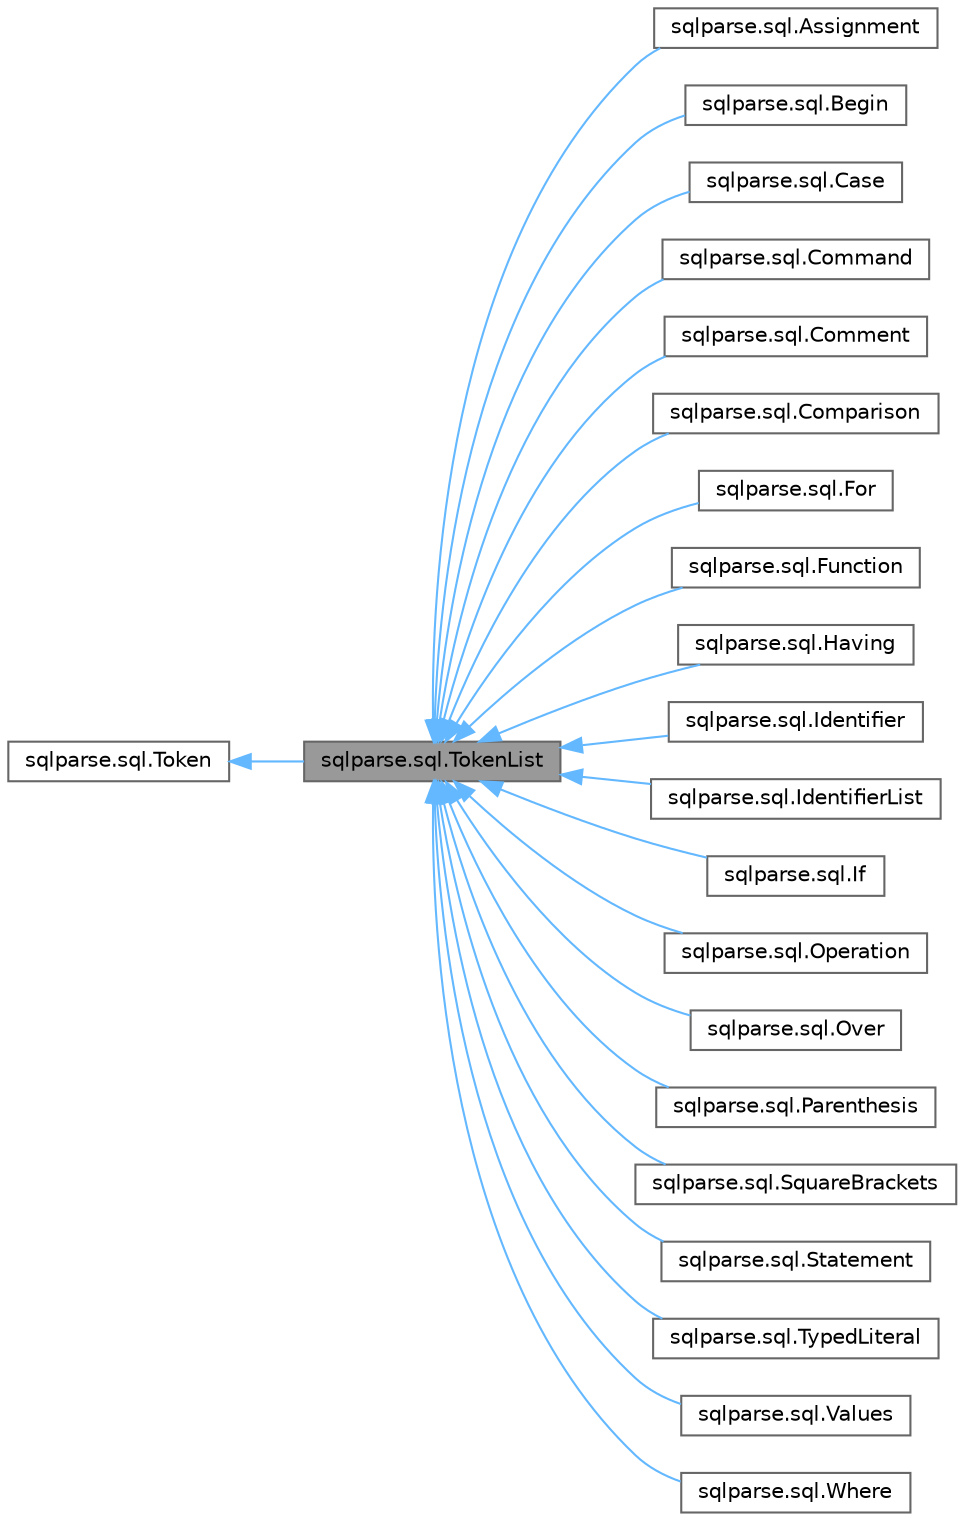digraph "sqlparse.sql.TokenList"
{
 // LATEX_PDF_SIZE
  bgcolor="transparent";
  edge [fontname=Helvetica,fontsize=10,labelfontname=Helvetica,labelfontsize=10];
  node [fontname=Helvetica,fontsize=10,shape=box,height=0.2,width=0.4];
  rankdir="LR";
  Node1 [id="Node000001",label="sqlparse.sql.TokenList",height=0.2,width=0.4,color="gray40", fillcolor="grey60", style="filled", fontcolor="black",tooltip=" "];
  Node2 -> Node1 [id="edge1_Node000001_Node000002",dir="back",color="steelblue1",style="solid",tooltip=" "];
  Node2 [id="Node000002",label="sqlparse.sql.Token",height=0.2,width=0.4,color="gray40", fillcolor="white", style="filled",URL="$classsqlparse_1_1sql_1_1_token.html",tooltip=" "];
  Node1 -> Node3 [id="edge2_Node000001_Node000003",dir="back",color="steelblue1",style="solid",tooltip=" "];
  Node3 [id="Node000003",label="sqlparse.sql.Assignment",height=0.2,width=0.4,color="gray40", fillcolor="white", style="filled",URL="$classsqlparse_1_1sql_1_1_assignment.html",tooltip=" "];
  Node1 -> Node4 [id="edge3_Node000001_Node000004",dir="back",color="steelblue1",style="solid",tooltip=" "];
  Node4 [id="Node000004",label="sqlparse.sql.Begin",height=0.2,width=0.4,color="gray40", fillcolor="white", style="filled",URL="$classsqlparse_1_1sql_1_1_begin.html",tooltip=" "];
  Node1 -> Node5 [id="edge4_Node000001_Node000005",dir="back",color="steelblue1",style="solid",tooltip=" "];
  Node5 [id="Node000005",label="sqlparse.sql.Case",height=0.2,width=0.4,color="gray40", fillcolor="white", style="filled",URL="$classsqlparse_1_1sql_1_1_case.html",tooltip=" "];
  Node1 -> Node6 [id="edge5_Node000001_Node000006",dir="back",color="steelblue1",style="solid",tooltip=" "];
  Node6 [id="Node000006",label="sqlparse.sql.Command",height=0.2,width=0.4,color="gray40", fillcolor="white", style="filled",URL="$classsqlparse_1_1sql_1_1_command.html",tooltip=" "];
  Node1 -> Node7 [id="edge6_Node000001_Node000007",dir="back",color="steelblue1",style="solid",tooltip=" "];
  Node7 [id="Node000007",label="sqlparse.sql.Comment",height=0.2,width=0.4,color="gray40", fillcolor="white", style="filled",URL="$classsqlparse_1_1sql_1_1_comment.html",tooltip=" "];
  Node1 -> Node8 [id="edge7_Node000001_Node000008",dir="back",color="steelblue1",style="solid",tooltip=" "];
  Node8 [id="Node000008",label="sqlparse.sql.Comparison",height=0.2,width=0.4,color="gray40", fillcolor="white", style="filled",URL="$classsqlparse_1_1sql_1_1_comparison.html",tooltip=" "];
  Node1 -> Node9 [id="edge8_Node000001_Node000009",dir="back",color="steelblue1",style="solid",tooltip=" "];
  Node9 [id="Node000009",label="sqlparse.sql.For",height=0.2,width=0.4,color="gray40", fillcolor="white", style="filled",URL="$classsqlparse_1_1sql_1_1_for.html",tooltip=" "];
  Node1 -> Node10 [id="edge9_Node000001_Node000010",dir="back",color="steelblue1",style="solid",tooltip=" "];
  Node10 [id="Node000010",label="sqlparse.sql.Function",height=0.2,width=0.4,color="gray40", fillcolor="white", style="filled",URL="$classsqlparse_1_1sql_1_1_function.html",tooltip=" "];
  Node1 -> Node11 [id="edge10_Node000001_Node000011",dir="back",color="steelblue1",style="solid",tooltip=" "];
  Node11 [id="Node000011",label="sqlparse.sql.Having",height=0.2,width=0.4,color="gray40", fillcolor="white", style="filled",URL="$classsqlparse_1_1sql_1_1_having.html",tooltip=" "];
  Node1 -> Node12 [id="edge11_Node000001_Node000012",dir="back",color="steelblue1",style="solid",tooltip=" "];
  Node12 [id="Node000012",label="sqlparse.sql.Identifier",height=0.2,width=0.4,color="gray40", fillcolor="white", style="filled",URL="$classsqlparse_1_1sql_1_1_identifier.html",tooltip=" "];
  Node1 -> Node13 [id="edge12_Node000001_Node000013",dir="back",color="steelblue1",style="solid",tooltip=" "];
  Node13 [id="Node000013",label="sqlparse.sql.IdentifierList",height=0.2,width=0.4,color="gray40", fillcolor="white", style="filled",URL="$classsqlparse_1_1sql_1_1_identifier_list.html",tooltip=" "];
  Node1 -> Node14 [id="edge13_Node000001_Node000014",dir="back",color="steelblue1",style="solid",tooltip=" "];
  Node14 [id="Node000014",label="sqlparse.sql.If",height=0.2,width=0.4,color="gray40", fillcolor="white", style="filled",URL="$classsqlparse_1_1sql_1_1_if.html",tooltip=" "];
  Node1 -> Node15 [id="edge14_Node000001_Node000015",dir="back",color="steelblue1",style="solid",tooltip=" "];
  Node15 [id="Node000015",label="sqlparse.sql.Operation",height=0.2,width=0.4,color="gray40", fillcolor="white", style="filled",URL="$classsqlparse_1_1sql_1_1_operation.html",tooltip=" "];
  Node1 -> Node16 [id="edge15_Node000001_Node000016",dir="back",color="steelblue1",style="solid",tooltip=" "];
  Node16 [id="Node000016",label="sqlparse.sql.Over",height=0.2,width=0.4,color="gray40", fillcolor="white", style="filled",URL="$classsqlparse_1_1sql_1_1_over.html",tooltip=" "];
  Node1 -> Node17 [id="edge16_Node000001_Node000017",dir="back",color="steelblue1",style="solid",tooltip=" "];
  Node17 [id="Node000017",label="sqlparse.sql.Parenthesis",height=0.2,width=0.4,color="gray40", fillcolor="white", style="filled",URL="$classsqlparse_1_1sql_1_1_parenthesis.html",tooltip=" "];
  Node1 -> Node18 [id="edge17_Node000001_Node000018",dir="back",color="steelblue1",style="solid",tooltip=" "];
  Node18 [id="Node000018",label="sqlparse.sql.SquareBrackets",height=0.2,width=0.4,color="gray40", fillcolor="white", style="filled",URL="$classsqlparse_1_1sql_1_1_square_brackets.html",tooltip=" "];
  Node1 -> Node19 [id="edge18_Node000001_Node000019",dir="back",color="steelblue1",style="solid",tooltip=" "];
  Node19 [id="Node000019",label="sqlparse.sql.Statement",height=0.2,width=0.4,color="gray40", fillcolor="white", style="filled",URL="$classsqlparse_1_1sql_1_1_statement.html",tooltip=" "];
  Node1 -> Node20 [id="edge19_Node000001_Node000020",dir="back",color="steelblue1",style="solid",tooltip=" "];
  Node20 [id="Node000020",label="sqlparse.sql.TypedLiteral",height=0.2,width=0.4,color="gray40", fillcolor="white", style="filled",URL="$classsqlparse_1_1sql_1_1_typed_literal.html",tooltip=" "];
  Node1 -> Node21 [id="edge20_Node000001_Node000021",dir="back",color="steelblue1",style="solid",tooltip=" "];
  Node21 [id="Node000021",label="sqlparse.sql.Values",height=0.2,width=0.4,color="gray40", fillcolor="white", style="filled",URL="$classsqlparse_1_1sql_1_1_values.html",tooltip=" "];
  Node1 -> Node22 [id="edge21_Node000001_Node000022",dir="back",color="steelblue1",style="solid",tooltip=" "];
  Node22 [id="Node000022",label="sqlparse.sql.Where",height=0.2,width=0.4,color="gray40", fillcolor="white", style="filled",URL="$classsqlparse_1_1sql_1_1_where.html",tooltip=" "];
}
